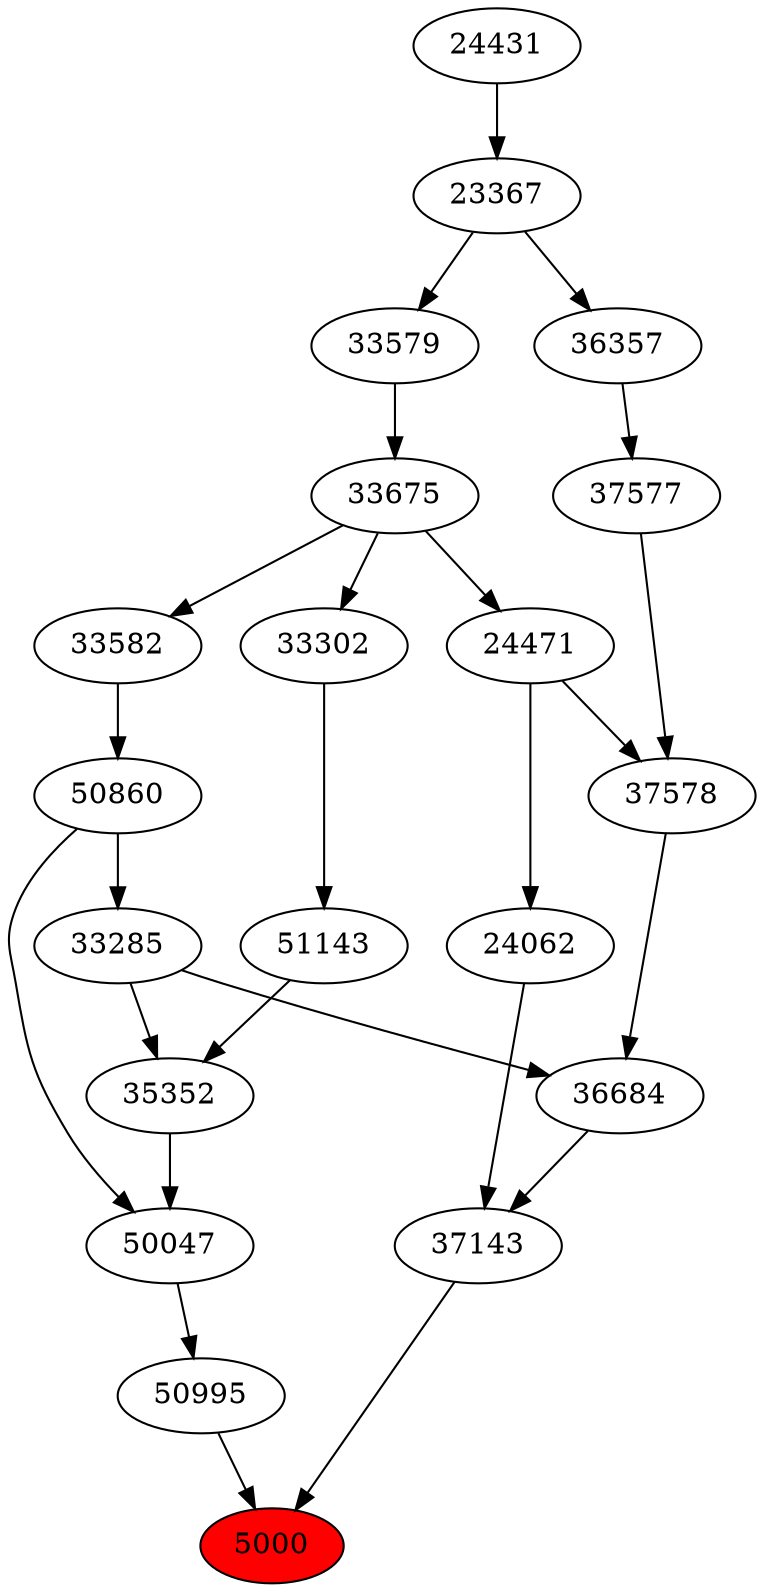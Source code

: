strict digraph{ 
5000 [label="5000" fillcolor=red style=filled]
50995 -> 5000
37143 -> 5000
50995 [label="50995"]
50047 -> 50995
37143 [label="37143"]
36684 -> 37143
24062 -> 37143
50047 [label="50047"]
35352 -> 50047
50860 -> 50047
36684 [label="36684"]
33285 -> 36684
37578 -> 36684
24062 [label="24062"]
24471 -> 24062
35352 [label="35352"]
33285 -> 35352
51143 -> 35352
50860 [label="50860"]
33582 -> 50860
33285 [label="33285"]
50860 -> 33285
37578 [label="37578"]
24471 -> 37578
37577 -> 37578
24471 [label="24471"]
33675 -> 24471
51143 [label="51143"]
33302 -> 51143
33582 [label="33582"]
33675 -> 33582
37577 [label="37577"]
36357 -> 37577
33675 [label="33675"]
33579 -> 33675
33302 [label="33302"]
33675 -> 33302
36357 [label="36357"]
23367 -> 36357
33579 [label="33579"]
23367 -> 33579
23367 [label="23367"]
24431 -> 23367
24431 [label="24431"]
}